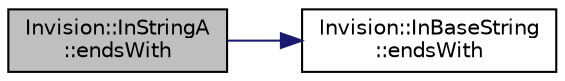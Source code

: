 digraph "Invision::InStringA::endsWith"
{
 // LATEX_PDF_SIZE
  edge [fontname="Helvetica",fontsize="10",labelfontname="Helvetica",labelfontsize="10"];
  node [fontname="Helvetica",fontsize="10",shape=record];
  rankdir="LR";
  Node1 [label="Invision::InStringA\l::endsWith",height=0.2,width=0.4,color="black", fillcolor="grey75", style="filled", fontcolor="black",tooltip=" "];
  Node1 -> Node2 [color="midnightblue",fontsize="10",style="solid",fontname="Helvetica"];
  Node2 [label="Invision::InBaseString\l::endsWith",height=0.2,width=0.4,color="black", fillcolor="white", style="filled",URL="$class_invision_1_1_in_base_string.html#a40b9a57c1fbfce9d2c8445faf363a008",tooltip=" "];
}
